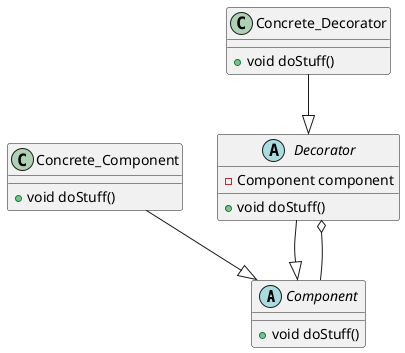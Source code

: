 @startuml
abstract class Component{
    +void doStuff()
}

class Concrete_Component{
    +void doStuff()
}

abstract class Decorator{
    -Component component
    +void doStuff()
}

class Concrete_Decorator{
    +void doStuff()
}

Decorator --|> Component
Concrete_Component --|> Component
Concrete_Decorator --|> Decorator
Decorator o-- Component
@enduml
